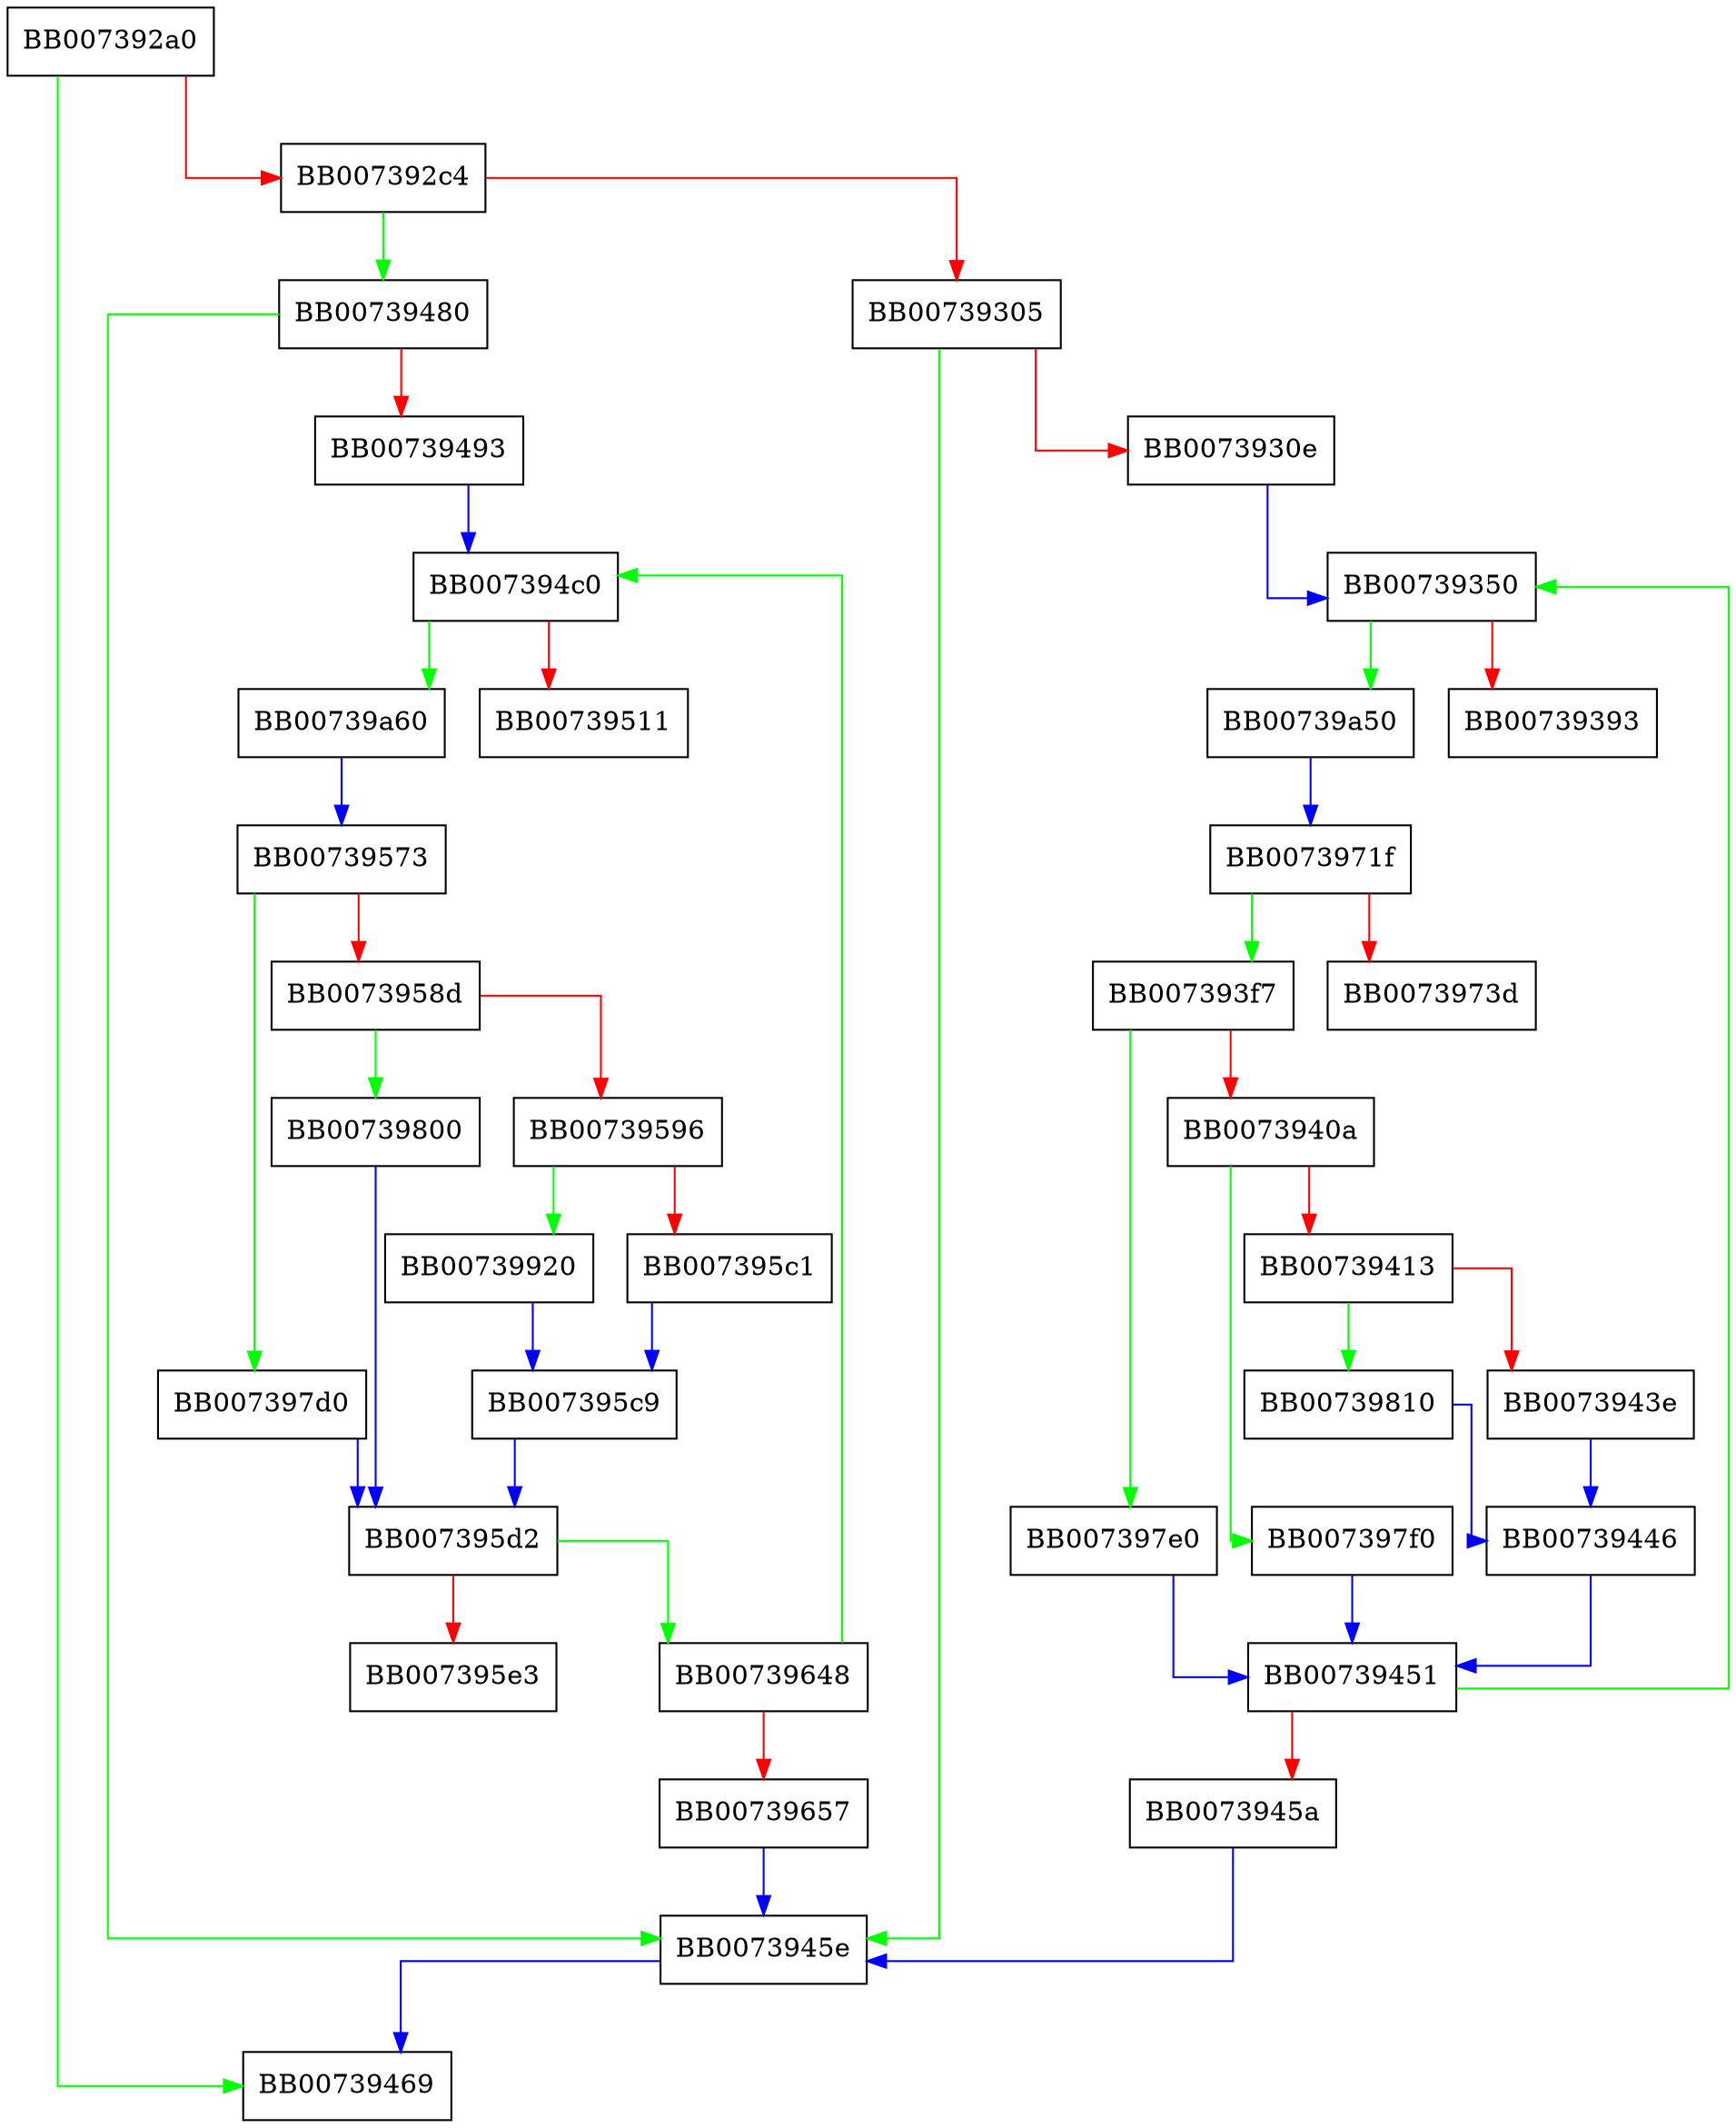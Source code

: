 digraph DES_cfb_encrypt {
  node [shape="box"];
  graph [splines=ortho];
  BB007392a0 -> BB00739469 [color="green"];
  BB007392a0 -> BB007392c4 [color="red"];
  BB007392c4 -> BB00739480 [color="green"];
  BB007392c4 -> BB00739305 [color="red"];
  BB00739305 -> BB0073945e [color="green"];
  BB00739305 -> BB0073930e [color="red"];
  BB0073930e -> BB00739350 [color="blue"];
  BB00739350 -> BB00739a50 [color="green"];
  BB00739350 -> BB00739393 [color="red"];
  BB007393f7 -> BB007397e0 [color="green"];
  BB007393f7 -> BB0073940a [color="red"];
  BB0073940a -> BB007397f0 [color="green"];
  BB0073940a -> BB00739413 [color="red"];
  BB00739413 -> BB00739810 [color="green"];
  BB00739413 -> BB0073943e [color="red"];
  BB0073943e -> BB00739446 [color="blue"];
  BB00739446 -> BB00739451 [color="blue"];
  BB00739451 -> BB00739350 [color="green"];
  BB00739451 -> BB0073945a [color="red"];
  BB0073945a -> BB0073945e [color="blue"];
  BB0073945e -> BB00739469 [color="blue"];
  BB00739480 -> BB0073945e [color="green"];
  BB00739480 -> BB00739493 [color="red"];
  BB00739493 -> BB007394c0 [color="blue"];
  BB007394c0 -> BB00739a60 [color="green"];
  BB007394c0 -> BB00739511 [color="red"];
  BB00739573 -> BB007397d0 [color="green"];
  BB00739573 -> BB0073958d [color="red"];
  BB0073958d -> BB00739800 [color="green"];
  BB0073958d -> BB00739596 [color="red"];
  BB00739596 -> BB00739920 [color="green"];
  BB00739596 -> BB007395c1 [color="red"];
  BB007395c1 -> BB007395c9 [color="blue"];
  BB007395c9 -> BB007395d2 [color="blue"];
  BB007395d2 -> BB00739648 [color="green"];
  BB007395d2 -> BB007395e3 [color="red"];
  BB00739648 -> BB007394c0 [color="green"];
  BB00739648 -> BB00739657 [color="red"];
  BB00739657 -> BB0073945e [color="blue"];
  BB0073971f -> BB007393f7 [color="green"];
  BB0073971f -> BB0073973d [color="red"];
  BB007397d0 -> BB007395d2 [color="blue"];
  BB007397e0 -> BB00739451 [color="blue"];
  BB007397f0 -> BB00739451 [color="blue"];
  BB00739800 -> BB007395d2 [color="blue"];
  BB00739810 -> BB00739446 [color="blue"];
  BB00739920 -> BB007395c9 [color="blue"];
  BB00739a50 -> BB0073971f [color="blue"];
  BB00739a60 -> BB00739573 [color="blue"];
}